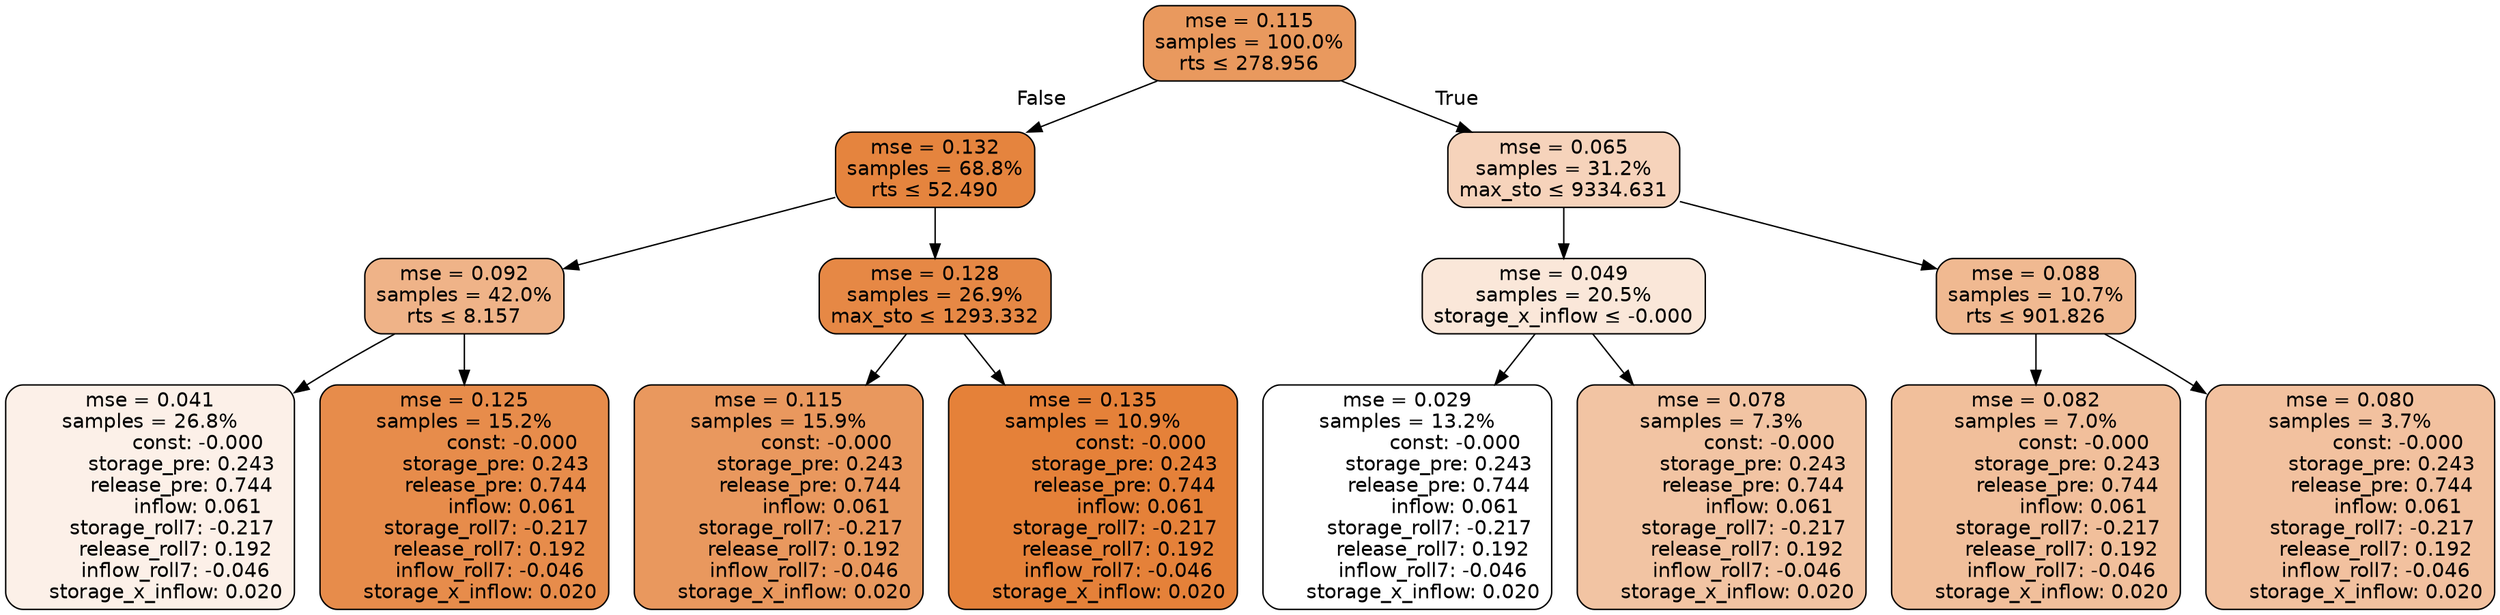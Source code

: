 digraph tree {
node [shape=rectangle, style="filled, rounded", color="black", fontname=helvetica] ;
edge [fontname=helvetica] ;
	"0" [label="mse = 0.115
samples = 100.0%
rts &le; 278.956", fillcolor="#e9995e"]
	"1" [label="mse = 0.132
samples = 68.8%
rts &le; 52.490", fillcolor="#e5843e"]
	"2" [label="mse = 0.092
samples = 42.0%
rts &le; 8.157", fillcolor="#efb388"]
	"3" [label="mse = 0.041
samples = 26.8%
               const: -0.000
          storage_pre: 0.243
          release_pre: 0.744
               inflow: 0.061
       storage_roll7: -0.217
        release_roll7: 0.192
        inflow_roll7: -0.046
     storage_x_inflow: 0.020", fillcolor="#fcf0e8"]
	"4" [label="mse = 0.125
samples = 15.2%
               const: -0.000
          storage_pre: 0.243
          release_pre: 0.744
               inflow: 0.061
       storage_roll7: -0.217
        release_roll7: 0.192
        inflow_roll7: -0.046
     storage_x_inflow: 0.020", fillcolor="#e78c4b"]
	"5" [label="mse = 0.128
samples = 26.9%
max_sto &le; 1293.332", fillcolor="#e68845"]
	"6" [label="mse = 0.115
samples = 15.9%
               const: -0.000
          storage_pre: 0.243
          release_pre: 0.744
               inflow: 0.061
       storage_roll7: -0.217
        release_roll7: 0.192
        inflow_roll7: -0.046
     storage_x_inflow: 0.020", fillcolor="#e9985e"]
	"7" [label="mse = 0.135
samples = 10.9%
               const: -0.000
          storage_pre: 0.243
          release_pre: 0.744
               inflow: 0.061
       storage_roll7: -0.217
        release_roll7: 0.192
        inflow_roll7: -0.046
     storage_x_inflow: 0.020", fillcolor="#e58139"]
	"8" [label="mse = 0.065
samples = 31.2%
max_sto &le; 9334.631", fillcolor="#f6d3bb"]
	"9" [label="mse = 0.049
samples = 20.5%
storage_x_inflow &le; -0.000", fillcolor="#fae7d9"]
	"10" [label="mse = 0.029
samples = 13.2%
               const: -0.000
          storage_pre: 0.243
          release_pre: 0.744
               inflow: 0.061
       storage_roll7: -0.217
        release_roll7: 0.192
        inflow_roll7: -0.046
     storage_x_inflow: 0.020", fillcolor="#ffffff"]
	"11" [label="mse = 0.078
samples = 7.3%
               const: -0.000
          storage_pre: 0.243
          release_pre: 0.744
               inflow: 0.061
       storage_roll7: -0.217
        release_roll7: 0.192
        inflow_roll7: -0.046
     storage_x_inflow: 0.020", fillcolor="#f2c4a3"]
	"12" [label="mse = 0.088
samples = 10.7%
rts &le; 901.826", fillcolor="#f0b991"]
	"13" [label="mse = 0.082
samples = 7.0%
               const: -0.000
          storage_pre: 0.243
          release_pre: 0.744
               inflow: 0.061
       storage_roll7: -0.217
        release_roll7: 0.192
        inflow_roll7: -0.046
     storage_x_inflow: 0.020", fillcolor="#f1bf9b"]
	"14" [label="mse = 0.080
samples = 3.7%
               const: -0.000
          storage_pre: 0.243
          release_pre: 0.744
               inflow: 0.061
       storage_roll7: -0.217
        release_roll7: 0.192
        inflow_roll7: -0.046
     storage_x_inflow: 0.020", fillcolor="#f2c19f"]

	"0" -> "1" [labeldistance=2.5, labelangle=45, headlabel="False"]
	"1" -> "2"
	"2" -> "3"
	"2" -> "4"
	"1" -> "5"
	"5" -> "6"
	"5" -> "7"
	"0" -> "8" [labeldistance=2.5, labelangle=-45, headlabel="True"]
	"8" -> "9"
	"9" -> "10"
	"9" -> "11"
	"8" -> "12"
	"12" -> "13"
	"12" -> "14"
}